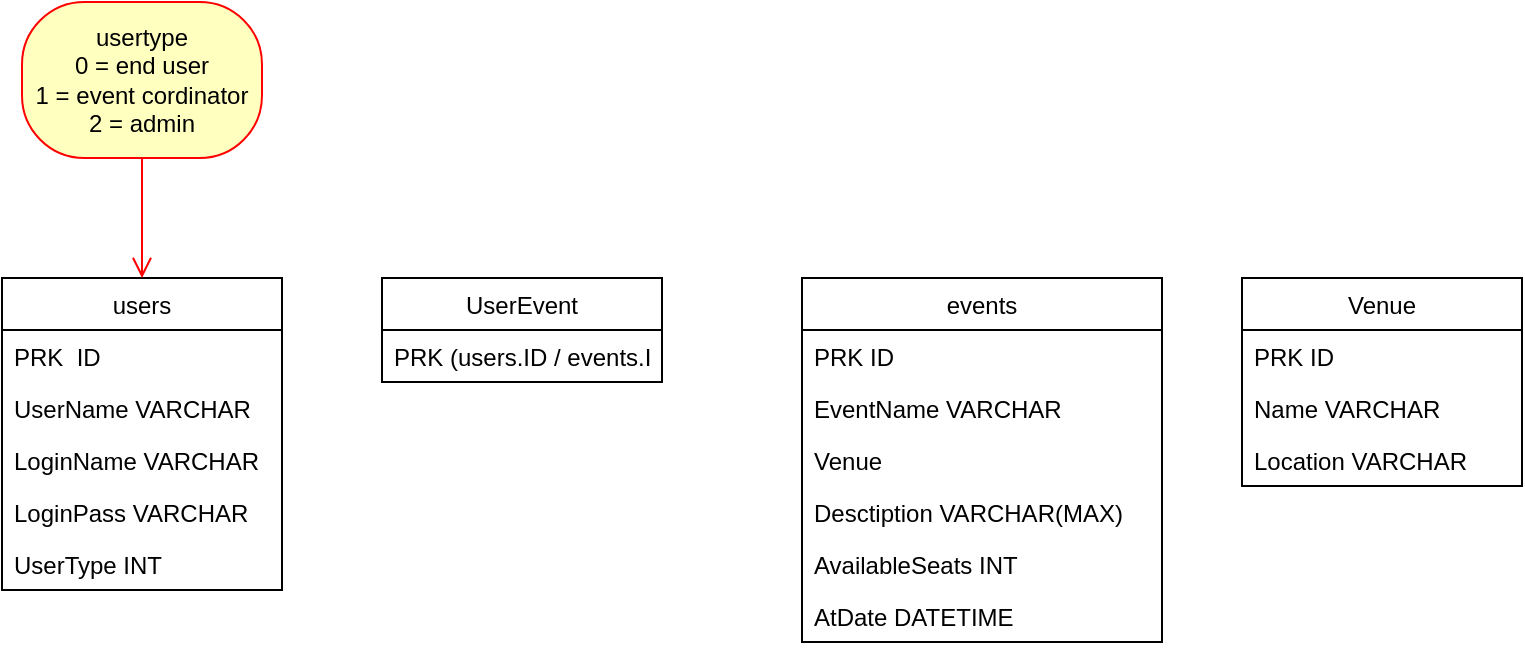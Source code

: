 <mxfile version="15.4.0" type="device"><diagram id="kEZYG3aGLap40qByYtUj" name="Side-1"><mxGraphModel dx="1264" dy="584" grid="1" gridSize="10" guides="1" tooltips="1" connect="1" arrows="1" fold="1" page="1" pageScale="1" pageWidth="827" pageHeight="1169" math="0" shadow="0"><root><mxCell id="0"/><mxCell id="1" parent="0"/><mxCell id="DgWlFO5S93TjzgwufPxI-1" value="events" style="swimlane;fontStyle=0;childLayout=stackLayout;horizontal=1;startSize=26;fillColor=none;horizontalStack=0;resizeParent=1;resizeParentMax=0;resizeLast=0;collapsible=1;marginBottom=0;" parent="1" vertex="1"><mxGeometry x="440" y="158" width="180" height="182" as="geometry"/></mxCell><mxCell id="DgWlFO5S93TjzgwufPxI-2" value="PRK ID" style="text;strokeColor=none;fillColor=none;align=left;verticalAlign=top;spacingLeft=4;spacingRight=4;overflow=hidden;rotatable=0;points=[[0,0.5],[1,0.5]];portConstraint=eastwest;" parent="DgWlFO5S93TjzgwufPxI-1" vertex="1"><mxGeometry y="26" width="180" height="26" as="geometry"/></mxCell><mxCell id="DgWlFO5S93TjzgwufPxI-3" value="EventName VARCHAR" style="text;strokeColor=none;fillColor=none;align=left;verticalAlign=top;spacingLeft=4;spacingRight=4;overflow=hidden;rotatable=0;points=[[0,0.5],[1,0.5]];portConstraint=eastwest;" parent="DgWlFO5S93TjzgwufPxI-1" vertex="1"><mxGeometry y="52" width="180" height="26" as="geometry"/></mxCell><mxCell id="DgWlFO5S93TjzgwufPxI-4" value="Venue " style="text;strokeColor=none;fillColor=none;align=left;verticalAlign=top;spacingLeft=4;spacingRight=4;overflow=hidden;rotatable=0;points=[[0,0.5],[1,0.5]];portConstraint=eastwest;" parent="DgWlFO5S93TjzgwufPxI-1" vertex="1"><mxGeometry y="78" width="180" height="26" as="geometry"/></mxCell><mxCell id="5uSxXT8iUN5kk2MYFM6S-7" value="Desctiption VARCHAR(MAX)" style="text;strokeColor=none;fillColor=none;align=left;verticalAlign=top;spacingLeft=4;spacingRight=4;overflow=hidden;rotatable=0;points=[[0,0.5],[1,0.5]];portConstraint=eastwest;" vertex="1" parent="DgWlFO5S93TjzgwufPxI-1"><mxGeometry y="104" width="180" height="26" as="geometry"/></mxCell><mxCell id="5uSxXT8iUN5kk2MYFM6S-8" value="AvailableSeats INT" style="text;strokeColor=none;fillColor=none;align=left;verticalAlign=top;spacingLeft=4;spacingRight=4;overflow=hidden;rotatable=0;points=[[0,0.5],[1,0.5]];portConstraint=eastwest;" vertex="1" parent="DgWlFO5S93TjzgwufPxI-1"><mxGeometry y="130" width="180" height="26" as="geometry"/></mxCell><mxCell id="5uSxXT8iUN5kk2MYFM6S-10" value="AtDate DATETIME" style="text;strokeColor=none;fillColor=none;align=left;verticalAlign=top;spacingLeft=4;spacingRight=4;overflow=hidden;rotatable=0;points=[[0,0.5],[1,0.5]];portConstraint=eastwest;" vertex="1" parent="DgWlFO5S93TjzgwufPxI-1"><mxGeometry y="156" width="180" height="26" as="geometry"/></mxCell><mxCell id="DgWlFO5S93TjzgwufPxI-5" value="users" style="swimlane;fontStyle=0;childLayout=stackLayout;horizontal=1;startSize=26;fillColor=none;horizontalStack=0;resizeParent=1;resizeParentMax=0;resizeLast=0;collapsible=1;marginBottom=0;" parent="1" vertex="1"><mxGeometry x="40" y="158" width="140" height="156" as="geometry"/></mxCell><mxCell id="DgWlFO5S93TjzgwufPxI-6" value="PRK  ID" style="text;strokeColor=none;fillColor=none;align=left;verticalAlign=top;spacingLeft=4;spacingRight=4;overflow=hidden;rotatable=0;points=[[0,0.5],[1,0.5]];portConstraint=eastwest;" parent="DgWlFO5S93TjzgwufPxI-5" vertex="1"><mxGeometry y="26" width="140" height="26" as="geometry"/></mxCell><mxCell id="DgWlFO5S93TjzgwufPxI-7" value="UserName VARCHAR" style="text;strokeColor=none;fillColor=none;align=left;verticalAlign=top;spacingLeft=4;spacingRight=4;overflow=hidden;rotatable=0;points=[[0,0.5],[1,0.5]];portConstraint=eastwest;" parent="DgWlFO5S93TjzgwufPxI-5" vertex="1"><mxGeometry y="52" width="140" height="26" as="geometry"/></mxCell><mxCell id="DgWlFO5S93TjzgwufPxI-8" value="LoginName VARCHAR" style="text;strokeColor=none;fillColor=none;align=left;verticalAlign=top;spacingLeft=4;spacingRight=4;overflow=hidden;rotatable=0;points=[[0,0.5],[1,0.5]];portConstraint=eastwest;" parent="DgWlFO5S93TjzgwufPxI-5" vertex="1"><mxGeometry y="78" width="140" height="26" as="geometry"/></mxCell><mxCell id="5uSxXT8iUN5kk2MYFM6S-1" value="LoginPass VARCHAR" style="text;strokeColor=none;fillColor=none;align=left;verticalAlign=top;spacingLeft=4;spacingRight=4;overflow=hidden;rotatable=0;points=[[0,0.5],[1,0.5]];portConstraint=eastwest;" vertex="1" parent="DgWlFO5S93TjzgwufPxI-5"><mxGeometry y="104" width="140" height="26" as="geometry"/></mxCell><mxCell id="5uSxXT8iUN5kk2MYFM6S-2" value="UserType INT" style="text;strokeColor=none;fillColor=none;align=left;verticalAlign=top;spacingLeft=4;spacingRight=4;overflow=hidden;rotatable=0;points=[[0,0.5],[1,0.5]];portConstraint=eastwest;" vertex="1" parent="DgWlFO5S93TjzgwufPxI-5"><mxGeometry y="130" width="140" height="26" as="geometry"/></mxCell><mxCell id="DgWlFO5S93TjzgwufPxI-9" value="Venue" style="swimlane;fontStyle=0;childLayout=stackLayout;horizontal=1;startSize=26;fillColor=none;horizontalStack=0;resizeParent=1;resizeParentMax=0;resizeLast=0;collapsible=1;marginBottom=0;" parent="1" vertex="1"><mxGeometry x="660" y="158" width="140" height="104" as="geometry"/></mxCell><mxCell id="5uSxXT8iUN5kk2MYFM6S-13" value="PRK ID" style="text;strokeColor=none;fillColor=none;align=left;verticalAlign=top;spacingLeft=4;spacingRight=4;overflow=hidden;rotatable=0;points=[[0,0.5],[1,0.5]];portConstraint=eastwest;" vertex="1" parent="DgWlFO5S93TjzgwufPxI-9"><mxGeometry y="26" width="140" height="26" as="geometry"/></mxCell><mxCell id="DgWlFO5S93TjzgwufPxI-10" value="Name VARCHAR" style="text;strokeColor=none;fillColor=none;align=left;verticalAlign=top;spacingLeft=4;spacingRight=4;overflow=hidden;rotatable=0;points=[[0,0.5],[1,0.5]];portConstraint=eastwest;" parent="DgWlFO5S93TjzgwufPxI-9" vertex="1"><mxGeometry y="52" width="140" height="26" as="geometry"/></mxCell><mxCell id="DgWlFO5S93TjzgwufPxI-11" value="Location VARCHAR" style="text;strokeColor=none;fillColor=none;align=left;verticalAlign=top;spacingLeft=4;spacingRight=4;overflow=hidden;rotatable=0;points=[[0,0.5],[1,0.5]];portConstraint=eastwest;" parent="DgWlFO5S93TjzgwufPxI-9" vertex="1"><mxGeometry y="78" width="140" height="26" as="geometry"/></mxCell><mxCell id="5uSxXT8iUN5kk2MYFM6S-3" value="UserEvent" style="swimlane;fontStyle=0;childLayout=stackLayout;horizontal=1;startSize=26;fillColor=none;horizontalStack=0;resizeParent=1;resizeParentMax=0;resizeLast=0;collapsible=1;marginBottom=0;" vertex="1" parent="1"><mxGeometry x="230" y="158" width="140" height="52" as="geometry"/></mxCell><mxCell id="5uSxXT8iUN5kk2MYFM6S-5" value="PRK (users.ID / events.ID)" style="text;strokeColor=none;fillColor=none;align=left;verticalAlign=top;spacingLeft=4;spacingRight=4;overflow=hidden;rotatable=0;points=[[0,0.5],[1,0.5]];portConstraint=eastwest;" vertex="1" parent="5uSxXT8iUN5kk2MYFM6S-3"><mxGeometry y="26" width="140" height="26" as="geometry"/></mxCell><mxCell id="5uSxXT8iUN5kk2MYFM6S-11" value="usertype&lt;br&gt;0 = end user&lt;br&gt;1 = event cordinator&lt;br&gt;2 = admin" style="rounded=1;whiteSpace=wrap;html=1;arcSize=40;fontColor=#000000;fillColor=#ffffc0;strokeColor=#ff0000;" vertex="1" parent="1"><mxGeometry x="50" y="20" width="120" height="78" as="geometry"/></mxCell><mxCell id="5uSxXT8iUN5kk2MYFM6S-12" value="" style="edgeStyle=orthogonalEdgeStyle;html=1;verticalAlign=bottom;endArrow=open;endSize=8;strokeColor=#ff0000;rounded=0;" edge="1" source="5uSxXT8iUN5kk2MYFM6S-11" parent="1"><mxGeometry relative="1" as="geometry"><mxPoint x="110" y="158" as="targetPoint"/></mxGeometry></mxCell></root></mxGraphModel></diagram></mxfile>